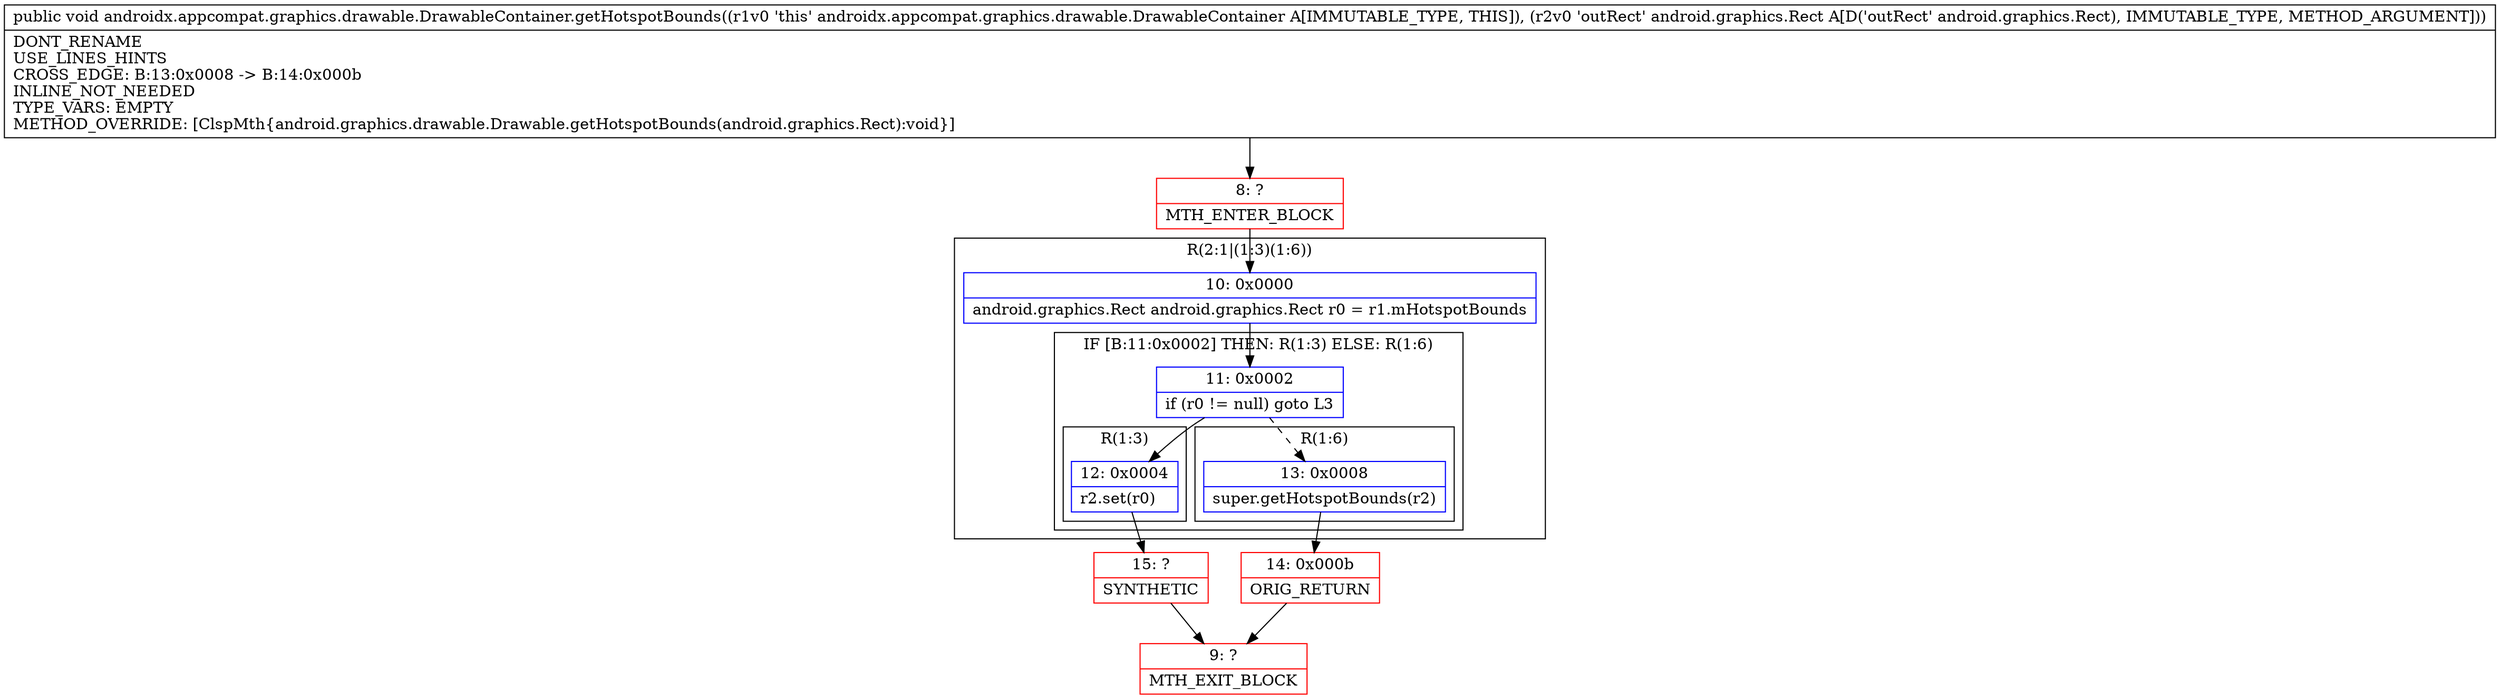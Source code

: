 digraph "CFG forandroidx.appcompat.graphics.drawable.DrawableContainer.getHotspotBounds(Landroid\/graphics\/Rect;)V" {
subgraph cluster_Region_1079762281 {
label = "R(2:1|(1:3)(1:6))";
node [shape=record,color=blue];
Node_10 [shape=record,label="{10\:\ 0x0000|android.graphics.Rect android.graphics.Rect r0 = r1.mHotspotBounds\l}"];
subgraph cluster_IfRegion_1523015359 {
label = "IF [B:11:0x0002] THEN: R(1:3) ELSE: R(1:6)";
node [shape=record,color=blue];
Node_11 [shape=record,label="{11\:\ 0x0002|if (r0 != null) goto L3\l}"];
subgraph cluster_Region_684648584 {
label = "R(1:3)";
node [shape=record,color=blue];
Node_12 [shape=record,label="{12\:\ 0x0004|r2.set(r0)\l}"];
}
subgraph cluster_Region_849569665 {
label = "R(1:6)";
node [shape=record,color=blue];
Node_13 [shape=record,label="{13\:\ 0x0008|super.getHotspotBounds(r2)\l}"];
}
}
}
Node_8 [shape=record,color=red,label="{8\:\ ?|MTH_ENTER_BLOCK\l}"];
Node_15 [shape=record,color=red,label="{15\:\ ?|SYNTHETIC\l}"];
Node_9 [shape=record,color=red,label="{9\:\ ?|MTH_EXIT_BLOCK\l}"];
Node_14 [shape=record,color=red,label="{14\:\ 0x000b|ORIG_RETURN\l}"];
MethodNode[shape=record,label="{public void androidx.appcompat.graphics.drawable.DrawableContainer.getHotspotBounds((r1v0 'this' androidx.appcompat.graphics.drawable.DrawableContainer A[IMMUTABLE_TYPE, THIS]), (r2v0 'outRect' android.graphics.Rect A[D('outRect' android.graphics.Rect), IMMUTABLE_TYPE, METHOD_ARGUMENT]))  | DONT_RENAME\lUSE_LINES_HINTS\lCROSS_EDGE: B:13:0x0008 \-\> B:14:0x000b\lINLINE_NOT_NEEDED\lTYPE_VARS: EMPTY\lMETHOD_OVERRIDE: [ClspMth\{android.graphics.drawable.Drawable.getHotspotBounds(android.graphics.Rect):void\}]\l}"];
MethodNode -> Node_8;Node_10 -> Node_11;
Node_11 -> Node_12;
Node_11 -> Node_13[style=dashed];
Node_12 -> Node_15;
Node_13 -> Node_14;
Node_8 -> Node_10;
Node_15 -> Node_9;
Node_14 -> Node_9;
}


